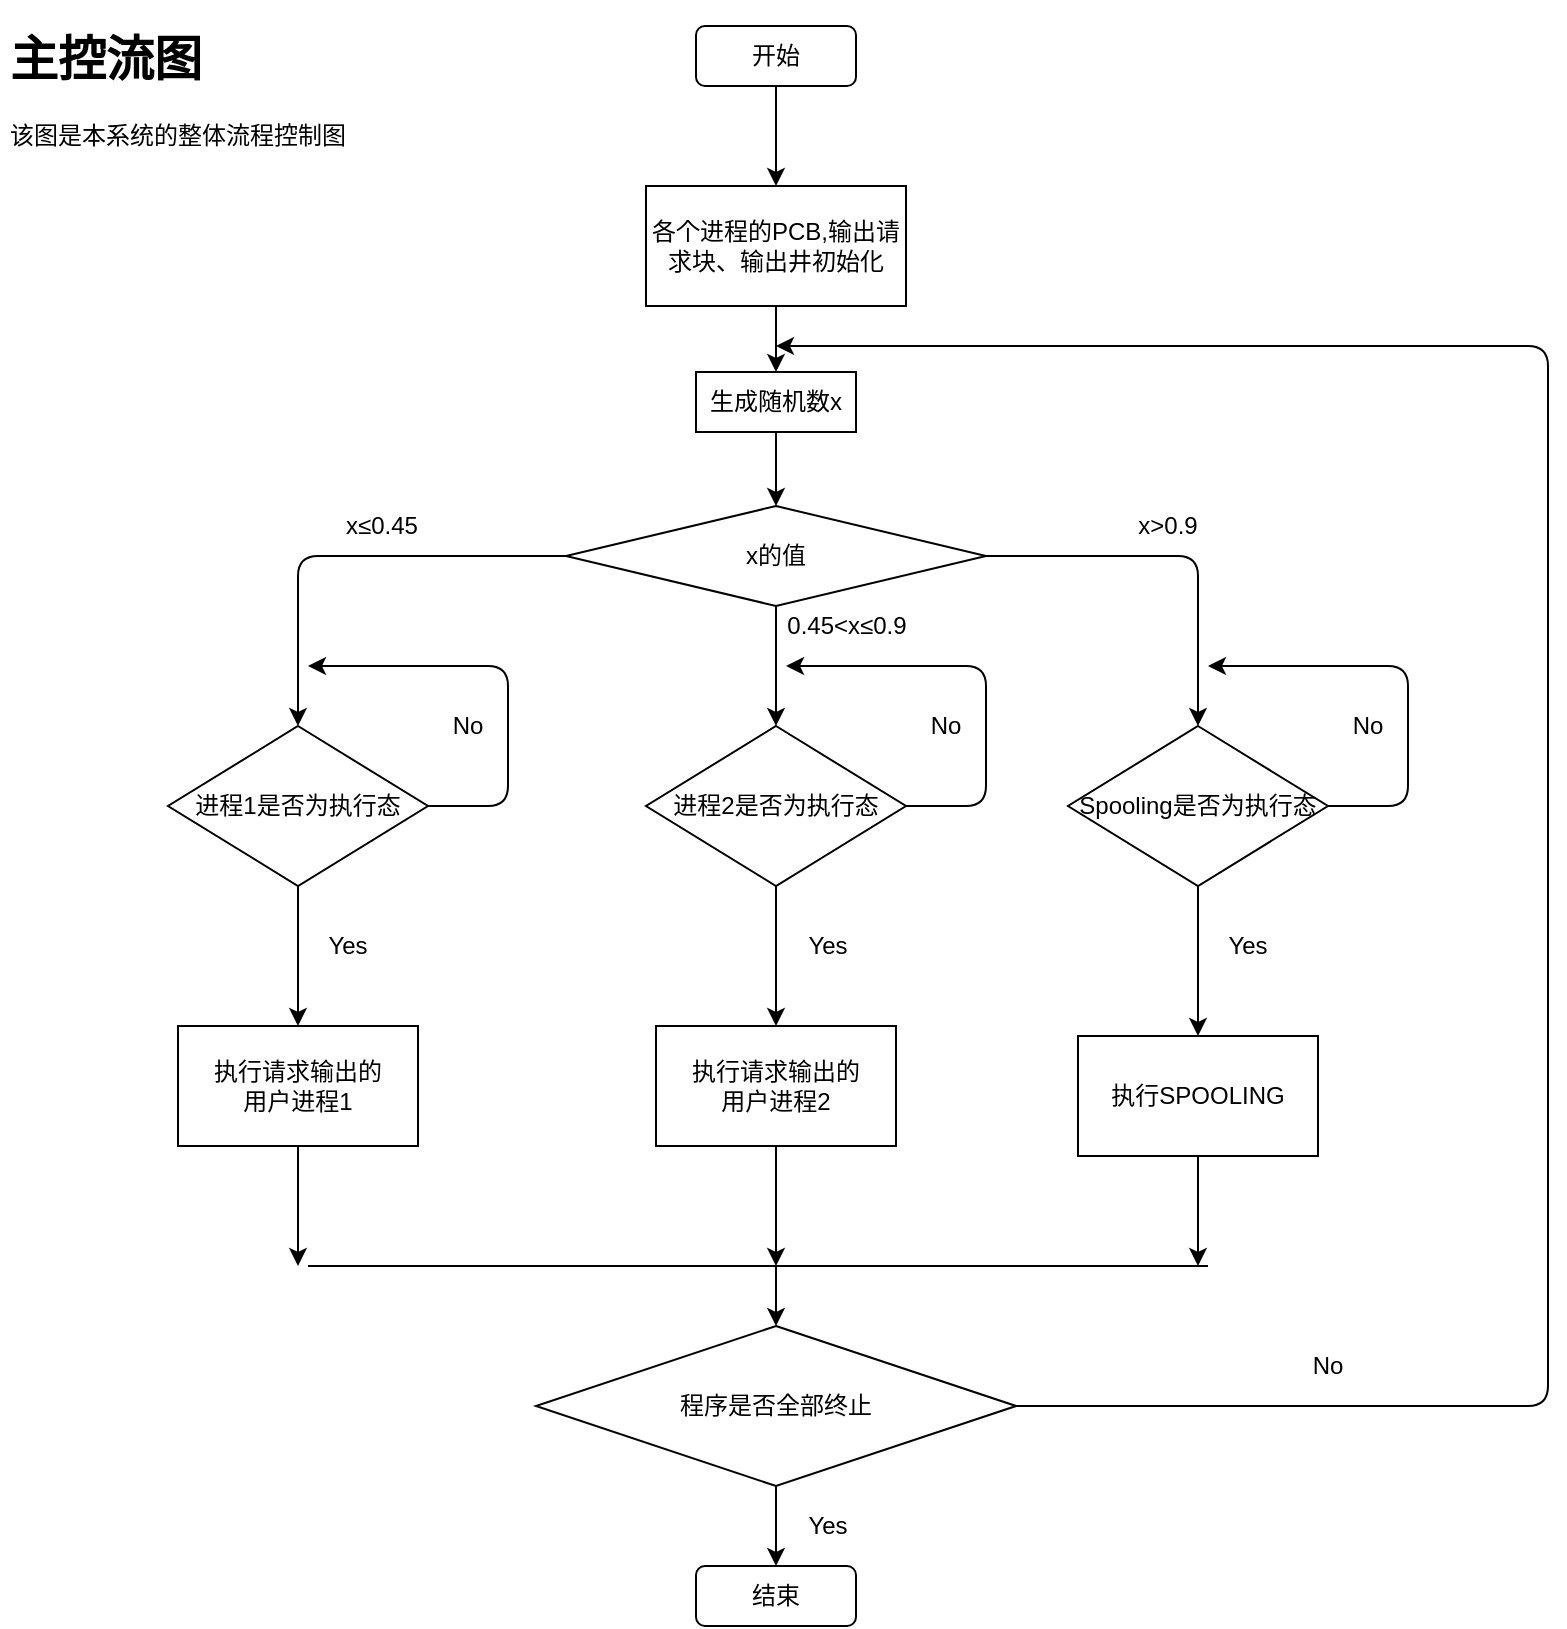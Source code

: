 <mxfile version="13.1.3" pages="3">
    <diagram id="6hGFLwfOUW9BJ-s0fimq" name="Page-1">
        <mxGraphModel dx="654" dy="600" grid="1" gridSize="10" guides="1" tooltips="1" connect="1" arrows="1" fold="1" page="1" pageScale="1" pageWidth="827" pageHeight="1169" math="0" shadow="0">
            <root>
                <mxCell id="0"/>
                <mxCell id="1" parent="0"/>
                <mxCell id="2" value="开始" style="rounded=1;whiteSpace=wrap;html=1;" parent="1" vertex="1">
                    <mxGeometry x="374" y="20" width="80" height="30" as="geometry"/>
                </mxCell>
                <mxCell id="3" value="各个进程的PCB,输出请求块、输出井初始化" style="rounded=0;whiteSpace=wrap;html=1;" parent="1" vertex="1">
                    <mxGeometry x="349" y="100" width="130" height="60" as="geometry"/>
                </mxCell>
                <mxCell id="4" value="" style="endArrow=classic;html=1;exitX=0.5;exitY=1;exitDx=0;exitDy=0;entryX=0.5;entryY=0;entryDx=0;entryDy=0;" parent="1" source="2" target="3" edge="1">
                    <mxGeometry width="50" height="50" relative="1" as="geometry">
                        <mxPoint x="510" y="340" as="sourcePoint"/>
                        <mxPoint x="560" y="290" as="targetPoint"/>
                    </mxGeometry>
                </mxCell>
                <mxCell id="5" value="生成随机数x" style="rounded=0;whiteSpace=wrap;html=1;" parent="1" vertex="1">
                    <mxGeometry x="374" y="193" width="80" height="30" as="geometry"/>
                </mxCell>
                <mxCell id="7" value="x的值" style="rhombus;whiteSpace=wrap;html=1;" parent="1" vertex="1">
                    <mxGeometry x="309" y="260" width="210" height="50" as="geometry"/>
                </mxCell>
                <mxCell id="8" value="进程1是否为执行态" style="rhombus;whiteSpace=wrap;html=1;" parent="1" vertex="1">
                    <mxGeometry x="110" y="370" width="130" height="80" as="geometry"/>
                </mxCell>
                <mxCell id="11" value="进程2是否为执行态" style="rhombus;whiteSpace=wrap;html=1;" parent="1" vertex="1">
                    <mxGeometry x="349" y="370" width="130" height="80" as="geometry"/>
                </mxCell>
                <mxCell id="12" value="Spooling是否为执行态" style="rhombus;whiteSpace=wrap;html=1;" parent="1" vertex="1">
                    <mxGeometry x="560" y="370" width="130" height="80" as="geometry"/>
                </mxCell>
                <mxCell id="13" value="" style="endArrow=classic;html=1;entryX=0.5;entryY=0;entryDx=0;entryDy=0;exitX=0;exitY=0.5;exitDx=0;exitDy=0;" parent="1" source="7" target="8" edge="1">
                    <mxGeometry width="50" height="50" relative="1" as="geometry">
                        <mxPoint x="510" y="540" as="sourcePoint"/>
                        <mxPoint x="560" y="490" as="targetPoint"/>
                        <Array as="points">
                            <mxPoint x="175" y="285"/>
                        </Array>
                    </mxGeometry>
                </mxCell>
                <mxCell id="14" value="" style="endArrow=classic;html=1;exitX=1;exitY=0.5;exitDx=0;exitDy=0;entryX=0.5;entryY=0;entryDx=0;entryDy=0;" parent="1" source="7" target="12" edge="1">
                    <mxGeometry width="50" height="50" relative="1" as="geometry">
                        <mxPoint x="510" y="540" as="sourcePoint"/>
                        <mxPoint x="560" y="490" as="targetPoint"/>
                        <Array as="points">
                            <mxPoint x="625" y="285"/>
                        </Array>
                    </mxGeometry>
                </mxCell>
                <mxCell id="15" value="" style="endArrow=classic;html=1;exitX=0.5;exitY=1;exitDx=0;exitDy=0;entryX=0.5;entryY=0;entryDx=0;entryDy=0;" parent="1" source="7" target="11" edge="1">
                    <mxGeometry width="50" height="50" relative="1" as="geometry">
                        <mxPoint x="510" y="540" as="sourcePoint"/>
                        <mxPoint x="560" y="490" as="targetPoint"/>
                    </mxGeometry>
                </mxCell>
                <mxCell id="18" value="x≤0.45" style="text;html=1;strokeColor=none;fillColor=none;align=center;verticalAlign=middle;whiteSpace=wrap;rounded=0;" parent="1" vertex="1">
                    <mxGeometry x="197" y="260" width="40" height="20" as="geometry"/>
                </mxCell>
                <mxCell id="19" value="0.45&amp;lt;&lt;span style=&quot;color: rgba(0 , 0 , 0 , 0) ; font-family: monospace ; font-size: 0px&quot;&gt;mxGraphModel%3E%3Croot%3E%3CmxCell%20id%3D%220%22%2F%3E%3CmxCell%20id%3D%221%22%20parent%3D%220%22%2F%3E%3CmxCell%20id%3D%222%22%20value%3D%22x%E2%89%A40.45%22%20style%3D%22text%3Bhtml%3D1%3BstrokeColor%3Dnone%3BfillColor%3Dnone%3Balign%3Dcenter%3BverticalAlign%3Dmiddle%3BwhiteSpace%3Dwrap%3Brounded%3D0%3B%22%20vertex%3D%221%22%20parent%3D%221%22%3E%3CmxGeometry%20x%3D%22197%22%20y%3D%22260%22%20width%3D%2240%22%20height%3D%2220%22%20as%3D%22geometry%22%2F%3E%3C%2FmxCell%3E%3C%2Froot%3E%3C%2FmxGraphModel%3E&lt;/span&gt;&lt;span style=&quot;color: rgba(0 , 0 , 0 , 0) ; font-family: monospace ; font-size: 0px&quot;&gt;%3CmxGraphModel%3E%3Croot%3E%3CmxCell%20id%3D%220%22%2F%3E%3CmxCell%20id%3D%221%22%20parent%3D%220%22%2F%3E%3CmxCell%20id%3D%222%22%20value%3D%22x%E2%89%A40.45%22%20style%3D%22text%3Bhtml%3D1%3BstrokeColor%3Dnone%3BfillColor%3Dnone%3Balign%3Dcenter%3BverticalAlign%3Dmiddle%3BwhiteSpace%3Dwrap%3Brounded%3D0%3B%22%20vertex%3D%221%22%20parent%3D%221%22%3E%3CmxGeometry%20x%3D%22197%22%20y%3D%22260%22%20width%3D%2240%22%20height%3D%2220%22%20as%3D%22geometry%22%2F%3E%3C%2FmxCell%3E%3C%2Froot%3E%3C%2FmxGraphModel%3E&lt;/span&gt;&lt;span style=&quot;color: rgba(0 , 0 , 0 , 0) ; font-family: monospace ; font-size: 0px&quot;&gt;%3CmxGraphModel%3E%3Croot%3E%3CmxCell%20id%3D%220%22%2F%3E%3CmxCell%20id%3D%221%22%20parent%3D%220%22%2F%3E%3CmxCell%20id%3D%222%22%20value%3D%22x%E2%89%A40.45%22%20style%3D%22text%3Bhtml%3D1%3BstrokeColor%3Dnone%3BfillColor%3Dnone%3Balign%3Dcenter%3BverticalAlign%3Dmiddle%3BwhiteSpace%3Dwrap%3Brounded%3D0%3B%22%20vertex%3D%221%22%20parent%3D%221%22%3E%3CmxGeometry%20x%3D%22197%22%20y%3D%22260%22%20width%3D%2240%22%20height%3D%2220%22%20as%3D%22geometry%22%2F%3E%3C%2FmxCell%3E%3C%2Froot%3E%3C%2FmxGraphModel%&lt;/span&gt;x≤0.9&lt;br&gt;&lt;span style=&quot;color: rgba(0 , 0 , 0 , 0) ; font-family: monospace ; font-size: 0px&quot;&gt;%3CmxGraphModel%3E%3Croot%3E%3CmxCell%20id%3D%220%22%2F%3E%3CmxCell%20id%3D%221%22%20parent%3D%220%22%2F%3E%3CmxCell%20id%3D%222%22%20value%3D%22x%E2%89%A40.45%22%20style%3D%22text%3Bhtml%3D1%3BstrokeColor%3Dnone%3BfillColor%3Dnone%3Balign%3Dcenter%3BverticalAlign%3Dmiddle%3BwhiteSpace%3Dwrap%3Brounded%3D0%3B%22%20vertex%3D%221%22%20parent%3D%221%22%3E%3CmxGeometry%20x%3D%22197%22%20y%3D%22260%22%20width%3D%2240%22%20height%3D%2220%22%20as%3D%22geometry%22%2F%3E%3C%2FmxCell%3E%3C%2Froot%3E%3C%2FmxGraphModel%E0.9&lt;/span&gt;&lt;span style=&quot;color: rgba(0 , 0 , 0 , 0) ; font-family: monospace ; font-size: 0px&quot;&gt;%3CmxGraphModel%3E%3Croot%3E%3CmxCell%20id%3D%220%22%2F%3E%3CmxCell%20id%3D%221%22%20parent%3D%220%22%2F%3E%3CmxCell%20id%3D%222%22%20value%3D%22x%E2%89%A40.45%22%20style%3D%22text%3Bhtml%3D1%3BstrokeColor%3Dnone%3BfillColor%3Dnone%3Balign%3Dcenter%3BverticalAlign%3Dmiddle%3BwhiteSpace%3Dwrap%3Brounded%3D0%3B%22%20vertex%3D%221%22%20parent%3D%221%22%3E%3CmxGeometry%20x%3D%22197%22%20y%3D%22260%22%20width%3D%2240%22%20height%3D%2220%22%20as%3D%22geometry%22%2F%3E%3C%2FmxCell%3E%3C%2Froot%3E%3C%2FmxGraphModel%3E&lt;/span&gt;" style="text;html=1;strokeColor=none;fillColor=none;align=center;verticalAlign=middle;whiteSpace=wrap;rounded=0;" parent="1" vertex="1">
                    <mxGeometry x="415" y="317" width="69" height="20" as="geometry"/>
                </mxCell>
                <mxCell id="22" value="x&amp;gt;0.9" style="text;html=1;strokeColor=none;fillColor=none;align=center;verticalAlign=middle;whiteSpace=wrap;rounded=0;" parent="1" vertex="1">
                    <mxGeometry x="590" y="260" width="40" height="20" as="geometry"/>
                </mxCell>
                <mxCell id="23" value="执行请求输出的&lt;br&gt;用户进程1" style="rounded=0;whiteSpace=wrap;html=1;" parent="1" vertex="1">
                    <mxGeometry x="115" y="520" width="120" height="60" as="geometry"/>
                </mxCell>
                <mxCell id="24" value="执行请求输出的&lt;br&gt;用户进程2" style="rounded=0;whiteSpace=wrap;html=1;" parent="1" vertex="1">
                    <mxGeometry x="354" y="520" width="120" height="60" as="geometry"/>
                </mxCell>
                <mxCell id="25" value="执行SPOOLING" style="rounded=0;whiteSpace=wrap;html=1;" parent="1" vertex="1">
                    <mxGeometry x="565" y="525" width="120" height="60" as="geometry"/>
                </mxCell>
                <mxCell id="26" value="" style="endArrow=classic;html=1;exitX=0.5;exitY=1;exitDx=0;exitDy=0;" parent="1" source="8" target="23" edge="1">
                    <mxGeometry width="50" height="50" relative="1" as="geometry">
                        <mxPoint x="510" y="540" as="sourcePoint"/>
                        <mxPoint x="560" y="490" as="targetPoint"/>
                    </mxGeometry>
                </mxCell>
                <mxCell id="27" value="" style="endArrow=classic;html=1;exitX=0.5;exitY=1;exitDx=0;exitDy=0;entryX=0.5;entryY=0;entryDx=0;entryDy=0;" parent="1" source="12" target="25" edge="1">
                    <mxGeometry width="50" height="50" relative="1" as="geometry">
                        <mxPoint x="510" y="540" as="sourcePoint"/>
                        <mxPoint x="560" y="490" as="targetPoint"/>
                    </mxGeometry>
                </mxCell>
                <mxCell id="28" value="" style="endArrow=classic;html=1;exitX=0.5;exitY=1;exitDx=0;exitDy=0;" parent="1" source="11" target="24" edge="1">
                    <mxGeometry width="50" height="50" relative="1" as="geometry">
                        <mxPoint x="510" y="540" as="sourcePoint"/>
                        <mxPoint x="560" y="490" as="targetPoint"/>
                    </mxGeometry>
                </mxCell>
                <mxCell id="30" value="" style="endArrow=classic;html=1;exitX=0.5;exitY=1;exitDx=0;exitDy=0;entryX=0.5;entryY=0;entryDx=0;entryDy=0;" parent="1" source="3" target="5" edge="1">
                    <mxGeometry width="50" height="50" relative="1" as="geometry">
                        <mxPoint x="510" y="290" as="sourcePoint"/>
                        <mxPoint x="560" y="240" as="targetPoint"/>
                    </mxGeometry>
                </mxCell>
                <mxCell id="31" value="" style="endArrow=classic;html=1;exitX=0.5;exitY=1;exitDx=0;exitDy=0;entryX=0.5;entryY=0;entryDx=0;entryDy=0;" parent="1" source="5" target="7" edge="1">
                    <mxGeometry width="50" height="50" relative="1" as="geometry">
                        <mxPoint x="510" y="290" as="sourcePoint"/>
                        <mxPoint x="560" y="240" as="targetPoint"/>
                    </mxGeometry>
                </mxCell>
                <mxCell id="32" value="程序是否全部终止" style="rhombus;whiteSpace=wrap;html=1;" parent="1" vertex="1">
                    <mxGeometry x="294" y="670" width="240" height="80" as="geometry"/>
                </mxCell>
                <mxCell id="33" value="" style="endArrow=classic;html=1;exitX=0.5;exitY=1;exitDx=0;exitDy=0;" parent="1" source="24" edge="1">
                    <mxGeometry width="50" height="50" relative="1" as="geometry">
                        <mxPoint x="510" y="740" as="sourcePoint"/>
                        <mxPoint x="414" y="640" as="targetPoint"/>
                    </mxGeometry>
                </mxCell>
                <mxCell id="34" value="" style="endArrow=classic;html=1;exitX=0.5;exitY=1;exitDx=0;exitDy=0;" parent="1" source="23" edge="1">
                    <mxGeometry width="50" height="50" relative="1" as="geometry">
                        <mxPoint x="510" y="740" as="sourcePoint"/>
                        <mxPoint x="175" y="640" as="targetPoint"/>
                    </mxGeometry>
                </mxCell>
                <mxCell id="35" value="" style="endArrow=none;html=1;" parent="1" edge="1">
                    <mxGeometry width="50" height="50" relative="1" as="geometry">
                        <mxPoint x="180" y="640" as="sourcePoint"/>
                        <mxPoint x="630" y="640" as="targetPoint"/>
                    </mxGeometry>
                </mxCell>
                <mxCell id="36" value="" style="endArrow=classic;html=1;exitX=0.5;exitY=1;exitDx=0;exitDy=0;" parent="1" source="25" edge="1">
                    <mxGeometry width="50" height="50" relative="1" as="geometry">
                        <mxPoint x="510" y="740" as="sourcePoint"/>
                        <mxPoint x="625" y="640" as="targetPoint"/>
                    </mxGeometry>
                </mxCell>
                <mxCell id="37" value="" style="endArrow=classic;html=1;entryX=0.5;entryY=0;entryDx=0;entryDy=0;" parent="1" target="32" edge="1">
                    <mxGeometry width="50" height="50" relative="1" as="geometry">
                        <mxPoint x="414" y="640" as="sourcePoint"/>
                        <mxPoint x="560" y="690" as="targetPoint"/>
                    </mxGeometry>
                </mxCell>
                <mxCell id="39" value="结束" style="rounded=1;whiteSpace=wrap;html=1;" parent="1" vertex="1">
                    <mxGeometry x="374" y="790" width="80" height="30" as="geometry"/>
                </mxCell>
                <mxCell id="43" value="" style="endArrow=classic;html=1;exitX=0.5;exitY=1;exitDx=0;exitDy=0;" parent="1" source="32" target="39" edge="1">
                    <mxGeometry width="50" height="50" relative="1" as="geometry">
                        <mxPoint x="510" y="900" as="sourcePoint"/>
                        <mxPoint x="560" y="850" as="targetPoint"/>
                    </mxGeometry>
                </mxCell>
                <mxCell id="44" value="" style="endArrow=classic;html=1;edgeStyle=elbowEdgeStyle;exitX=1;exitY=0.5;exitDx=0;exitDy=0;" parent="1" source="32" edge="1">
                    <mxGeometry width="50" height="50" relative="1" as="geometry">
                        <mxPoint x="760" y="740" as="sourcePoint"/>
                        <mxPoint x="414" y="180" as="targetPoint"/>
                        <Array as="points">
                            <mxPoint x="800" y="630"/>
                        </Array>
                    </mxGeometry>
                </mxCell>
                <mxCell id="46" value="Yes" style="text;html=1;strokeColor=none;fillColor=none;align=center;verticalAlign=middle;whiteSpace=wrap;rounded=0;" parent="1" vertex="1">
                    <mxGeometry x="420" y="760" width="40" height="20" as="geometry"/>
                </mxCell>
                <mxCell id="47" value="No" style="text;html=1;strokeColor=none;fillColor=none;align=center;verticalAlign=middle;whiteSpace=wrap;rounded=0;" parent="1" vertex="1">
                    <mxGeometry x="670" y="680" width="40" height="20" as="geometry"/>
                </mxCell>
                <mxCell id="48" value="Yes" style="text;html=1;strokeColor=none;fillColor=none;align=center;verticalAlign=middle;whiteSpace=wrap;rounded=0;" parent="1" vertex="1">
                    <mxGeometry x="180" y="470" width="40" height="20" as="geometry"/>
                </mxCell>
                <mxCell id="49" value="Yes" style="text;html=1;strokeColor=none;fillColor=none;align=center;verticalAlign=middle;whiteSpace=wrap;rounded=0;" parent="1" vertex="1">
                    <mxGeometry x="420" y="470" width="40" height="20" as="geometry"/>
                </mxCell>
                <mxCell id="50" value="Yes" style="text;html=1;strokeColor=none;fillColor=none;align=center;verticalAlign=middle;whiteSpace=wrap;rounded=0;" parent="1" vertex="1">
                    <mxGeometry x="630" y="470" width="40" height="20" as="geometry"/>
                </mxCell>
                <mxCell id="51" value="" style="endArrow=classic;html=1;exitX=1;exitY=0.5;exitDx=0;exitDy=0;" parent="1" source="8" edge="1">
                    <mxGeometry width="50" height="50" relative="1" as="geometry">
                        <mxPoint x="590" y="580" as="sourcePoint"/>
                        <mxPoint x="180" y="340" as="targetPoint"/>
                        <Array as="points">
                            <mxPoint x="280" y="410"/>
                            <mxPoint x="280" y="340"/>
                        </Array>
                    </mxGeometry>
                </mxCell>
                <mxCell id="52" value="" style="endArrow=classic;html=1;exitX=1;exitY=0.5;exitDx=0;exitDy=0;" parent="1" edge="1">
                    <mxGeometry width="50" height="50" relative="1" as="geometry">
                        <mxPoint x="479" y="410" as="sourcePoint"/>
                        <mxPoint x="419" y="340" as="targetPoint"/>
                        <Array as="points">
                            <mxPoint x="519" y="410"/>
                            <mxPoint x="519" y="340"/>
                        </Array>
                    </mxGeometry>
                </mxCell>
                <mxCell id="53" value="" style="endArrow=classic;html=1;exitX=1;exitY=0.5;exitDx=0;exitDy=0;" parent="1" edge="1">
                    <mxGeometry width="50" height="50" relative="1" as="geometry">
                        <mxPoint x="690" y="410" as="sourcePoint"/>
                        <mxPoint x="630" y="340" as="targetPoint"/>
                        <Array as="points">
                            <mxPoint x="730" y="410"/>
                            <mxPoint x="730" y="340"/>
                        </Array>
                    </mxGeometry>
                </mxCell>
                <mxCell id="54" value="No" style="text;html=1;strokeColor=none;fillColor=none;align=center;verticalAlign=middle;whiteSpace=wrap;rounded=0;" parent="1" vertex="1">
                    <mxGeometry x="240" y="360" width="40" height="20" as="geometry"/>
                </mxCell>
                <mxCell id="55" value="No" style="text;html=1;strokeColor=none;fillColor=none;align=center;verticalAlign=middle;whiteSpace=wrap;rounded=0;" parent="1" vertex="1">
                    <mxGeometry x="479" y="360" width="40" height="20" as="geometry"/>
                </mxCell>
                <mxCell id="56" value="No" style="text;html=1;strokeColor=none;fillColor=none;align=center;verticalAlign=middle;whiteSpace=wrap;rounded=0;" parent="1" vertex="1">
                    <mxGeometry x="690" y="360" width="40" height="20" as="geometry"/>
                </mxCell>
                <mxCell id="57" value="&lt;h1&gt;主控流图&lt;/h1&gt;&lt;p&gt;该图是本系统的整体流程控制图&lt;/p&gt;" style="text;html=1;strokeColor=none;fillColor=none;spacing=5;spacingTop=-20;whiteSpace=wrap;overflow=hidden;rounded=0;" parent="1" vertex="1">
                    <mxGeometry x="26" y="17" width="190" height="120" as="geometry"/>
                </mxCell>
            </root>
        </mxGraphModel>
    </diagram>
    <diagram id="f6sdIF_Jlqeap5f-hnEV" name="Page-2">
        <mxGraphModel dx="654" dy="600" grid="1" gridSize="10" guides="1" tooltips="1" connect="1" arrows="1" fold="1" page="1" pageScale="1" pageWidth="850" pageHeight="1100" math="0" shadow="0">
            <root>
                <mxCell id="oVnG6Gwq3b3gjVm8T79H-0"/>
                <mxCell id="oVnG6Gwq3b3gjVm8T79H-1" parent="oVnG6Gwq3b3gjVm8T79H-0"/>
                <mxCell id="3tfTfNVFHCQNqsFfIywD-0" value="开始" style="rounded=1;whiteSpace=wrap;html=1;" parent="oVnG6Gwq3b3gjVm8T79H-1" vertex="1">
                    <mxGeometry x="385" y="40" width="80" height="40" as="geometry"/>
                </mxCell>
                <mxCell id="mFjakYUBjqifbwHaQuD9-0" value="&lt;h1&gt;进程请求输出流图&lt;/h1&gt;&lt;p&gt;输出请求服务的程序框图&lt;/p&gt;" style="text;html=1;strokeColor=none;fillColor=none;spacing=5;spacingTop=-20;whiteSpace=wrap;overflow=hidden;rounded=0;" parent="oVnG6Gwq3b3gjVm8T79H-1" vertex="1">
                    <mxGeometry x="40" y="20" width="200" height="120" as="geometry"/>
                </mxCell>
                <mxCell id="hz-XI-xQ_HzWVUQ2nnGa-0" value="调用进程的随机输出到输出井" style="rounded=0;whiteSpace=wrap;html=1;" parent="oVnG6Gwq3b3gjVm8T79H-1" vertex="1">
                    <mxGeometry x="365" y="120" width="120" height="40" as="geometry"/>
                </mxCell>
                <mxCell id="hz-XI-xQ_HzWVUQ2nnGa-1" value="输出井满" style="rhombus;whiteSpace=wrap;html=1;" parent="oVnG6Gwq3b3gjVm8T79H-1" vertex="1">
                    <mxGeometry x="338" y="176" width="175" height="40" as="geometry"/>
                </mxCell>
                <mxCell id="hz-XI-xQ_HzWVUQ2nnGa-13" value="" style="edgeStyle=orthogonalEdgeStyle;rounded=0;orthogonalLoop=1;jettySize=auto;html=1;" parent="oVnG6Gwq3b3gjVm8T79H-1" source="hz-XI-xQ_HzWVUQ2nnGa-2" target="hz-XI-xQ_HzWVUQ2nnGa-3" edge="1">
                    <mxGeometry relative="1" as="geometry"/>
                </mxCell>
                <mxCell id="hz-XI-xQ_HzWVUQ2nnGa-2" value="进程的临时变量送到可使用输出井的Buffer空间" style="rounded=0;whiteSpace=wrap;html=1;" parent="oVnG6Gwq3b3gjVm8T79H-1" vertex="1">
                    <mxGeometry x="345" y="242" width="160" height="50" as="geometry"/>
                </mxCell>
                <mxCell id="hz-XI-xQ_HzWVUQ2nnGa-14" value="" style="edgeStyle=orthogonalEdgeStyle;rounded=0;orthogonalLoop=1;jettySize=auto;html=1;" parent="oVnG6Gwq3b3gjVm8T79H-1" target="hz-XI-xQ_HzWVUQ2nnGa-4" edge="1">
                    <mxGeometry relative="1" as="geometry">
                        <mxPoint x="425" y="317" as="sourcePoint"/>
                    </mxGeometry>
                </mxCell>
                <mxCell id="hz-XI-xQ_HzWVUQ2nnGa-3" value="修改空缓冲区指针" style="rounded=0;whiteSpace=wrap;html=1;" parent="oVnG6Gwq3b3gjVm8T79H-1" vertex="1">
                    <mxGeometry x="345" y="322" width="160" height="30" as="geometry"/>
                </mxCell>
                <mxCell id="hz-XI-xQ_HzWVUQ2nnGa-16" value="" style="edgeStyle=orthogonalEdgeStyle;rounded=0;orthogonalLoop=1;jettySize=auto;html=1;entryX=0.5;entryY=0;entryDx=0;entryDy=0;" parent="oVnG6Gwq3b3gjVm8T79H-1" source="hz-XI-xQ_HzWVUQ2nnGa-4" target="hz-XI-xQ_HzWVUQ2nnGa-15" edge="1">
                    <mxGeometry relative="1" as="geometry">
                        <mxPoint x="424.714" y="482.017" as="targetPoint"/>
                    </mxGeometry>
                </mxCell>
                <mxCell id="hz-XI-xQ_HzWVUQ2nnGa-4" value="进程输出结束" style="rhombus;whiteSpace=wrap;html=1;" parent="oVnG6Gwq3b3gjVm8T79H-1" vertex="1">
                    <mxGeometry x="335" y="377" width="180" height="38" as="geometry"/>
                </mxCell>
                <mxCell id="hz-XI-xQ_HzWVUQ2nnGa-5" value="将进程的状态置为&quot;等待状态1&quot;" style="rounded=0;whiteSpace=wrap;html=1;" parent="oVnG6Gwq3b3gjVm8T79H-1" vertex="1">
                    <mxGeometry x="590" y="167" width="120" height="60" as="geometry"/>
                </mxCell>
                <mxCell id="hz-XI-xQ_HzWVUQ2nnGa-6" value="进程进入调度" style="rounded=0;whiteSpace=wrap;html=1;" parent="oVnG6Gwq3b3gjVm8T79H-1" vertex="1">
                    <mxGeometry x="590" y="277" width="120" height="60" as="geometry"/>
                </mxCell>
                <mxCell id="hz-XI-xQ_HzWVUQ2nnGa-7" value="" style="endArrow=classic;html=1;exitX=0.5;exitY=1;exitDx=0;exitDy=0;" parent="oVnG6Gwq3b3gjVm8T79H-1" source="hz-XI-xQ_HzWVUQ2nnGa-0" edge="1">
                    <mxGeometry width="50" height="50" relative="1" as="geometry">
                        <mxPoint x="390" y="580" as="sourcePoint"/>
                        <mxPoint x="425" y="220" as="targetPoint"/>
                    </mxGeometry>
                </mxCell>
                <mxCell id="hz-XI-xQ_HzWVUQ2nnGa-8" value="" style="endArrow=classic;html=1;exitX=0.5;exitY=1;exitDx=0;exitDy=0;entryX=0.5;entryY=0;entryDx=0;entryDy=0;" parent="oVnG6Gwq3b3gjVm8T79H-1" source="3tfTfNVFHCQNqsFfIywD-0" target="hz-XI-xQ_HzWVUQ2nnGa-0" edge="1">
                    <mxGeometry width="50" height="50" relative="1" as="geometry">
                        <mxPoint x="390" y="420" as="sourcePoint"/>
                        <mxPoint x="440" y="370" as="targetPoint"/>
                    </mxGeometry>
                </mxCell>
                <mxCell id="hz-XI-xQ_HzWVUQ2nnGa-9" value="" style="endArrow=classic;html=1;exitX=1;exitY=0.5;exitDx=0;exitDy=0;entryX=0;entryY=0.5;entryDx=0;entryDy=0;" parent="oVnG6Gwq3b3gjVm8T79H-1" source="hz-XI-xQ_HzWVUQ2nnGa-1" target="hz-XI-xQ_HzWVUQ2nnGa-5" edge="1">
                    <mxGeometry width="50" height="50" relative="1" as="geometry">
                        <mxPoint x="390" y="376" as="sourcePoint"/>
                        <mxPoint x="440" y="326" as="targetPoint"/>
                    </mxGeometry>
                </mxCell>
                <mxCell id="hz-XI-xQ_HzWVUQ2nnGa-10" value="" style="endArrow=classic;html=1;exitX=0.5;exitY=1;exitDx=0;exitDy=0;entryX=0.5;entryY=0;entryDx=0;entryDy=0;" parent="oVnG6Gwq3b3gjVm8T79H-1" source="hz-XI-xQ_HzWVUQ2nnGa-5" target="hz-XI-xQ_HzWVUQ2nnGa-6" edge="1">
                    <mxGeometry width="50" height="50" relative="1" as="geometry">
                        <mxPoint x="390" y="357" as="sourcePoint"/>
                        <mxPoint x="440" y="307" as="targetPoint"/>
                    </mxGeometry>
                </mxCell>
                <mxCell id="hz-XI-xQ_HzWVUQ2nnGa-11" value="" style="endArrow=classic;html=1;exitX=0.5;exitY=1;exitDx=0;exitDy=0;entryX=0.5;entryY=0;entryDx=0;entryDy=0;" parent="oVnG6Gwq3b3gjVm8T79H-1" source="hz-XI-xQ_HzWVUQ2nnGa-1" target="hz-XI-xQ_HzWVUQ2nnGa-2" edge="1">
                    <mxGeometry width="50" height="50" relative="1" as="geometry">
                        <mxPoint x="435" y="146" as="sourcePoint"/>
                        <mxPoint x="435" y="186" as="targetPoint"/>
                    </mxGeometry>
                </mxCell>
                <mxCell id="hz-XI-xQ_HzWVUQ2nnGa-26" value="" style="edgeStyle=orthogonalEdgeStyle;rounded=0;orthogonalLoop=1;jettySize=auto;html=1;" parent="oVnG6Gwq3b3gjVm8T79H-1" source="hz-XI-xQ_HzWVUQ2nnGa-15" target="hz-XI-xQ_HzWVUQ2nnGa-25" edge="1">
                    <mxGeometry relative="1" as="geometry"/>
                </mxCell>
                <mxCell id="hz-XI-xQ_HzWVUQ2nnGa-15" value="存在空闲请求块" style="rhombus;whiteSpace=wrap;html=1;" parent="oVnG6Gwq3b3gjVm8T79H-1" vertex="1">
                    <mxGeometry x="342" y="446" width="165.5" height="34" as="geometry"/>
                </mxCell>
                <mxCell id="hz-XI-xQ_HzWVUQ2nnGa-19" value="" style="edgeStyle=orthogonalEdgeStyle;rounded=0;orthogonalLoop=1;jettySize=auto;html=1;" parent="oVnG6Gwq3b3gjVm8T79H-1" source="hz-XI-xQ_HzWVUQ2nnGa-17" target="hz-XI-xQ_HzWVUQ2nnGa-18" edge="1">
                    <mxGeometry relative="1" as="geometry"/>
                </mxCell>
                <mxCell id="hz-XI-xQ_HzWVUQ2nnGa-17" value="请求输出的进程&lt;br&gt;状态置为&quot;等待状态3&quot;" style="rounded=0;whiteSpace=wrap;html=1;" parent="oVnG6Gwq3b3gjVm8T79H-1" vertex="1">
                    <mxGeometry x="590" y="432" width="120" height="60" as="geometry"/>
                </mxCell>
                <mxCell id="hz-XI-xQ_HzWVUQ2nnGa-18" value="进程进入调度" style="rounded=0;whiteSpace=wrap;html=1;" parent="oVnG6Gwq3b3gjVm8T79H-1" vertex="1">
                    <mxGeometry x="590" y="552" width="120" height="60" as="geometry"/>
                </mxCell>
                <mxCell id="hz-XI-xQ_HzWVUQ2nnGa-22" value="Yes" style="text;html=1;strokeColor=none;fillColor=none;align=center;verticalAlign=middle;whiteSpace=wrap;rounded=0;" parent="oVnG6Gwq3b3gjVm8T79H-1" vertex="1">
                    <mxGeometry x="525" y="168" width="40" height="20" as="geometry"/>
                </mxCell>
                <mxCell id="hz-XI-xQ_HzWVUQ2nnGa-24" value="No" style="text;html=1;strokeColor=none;fillColor=none;align=center;verticalAlign=middle;whiteSpace=wrap;rounded=0;" parent="oVnG6Gwq3b3gjVm8T79H-1" vertex="1">
                    <mxGeometry x="440" y="222" width="40" height="20" as="geometry"/>
                </mxCell>
                <mxCell id="hz-XI-xQ_HzWVUQ2nnGa-25" value="在空闲块中填入文件在输出井的位置和长度,进程名也加进去" style="rounded=0;whiteSpace=wrap;html=1;" parent="oVnG6Gwq3b3gjVm8T79H-1" vertex="1">
                    <mxGeometry x="364.5" y="509" width="120" height="60" as="geometry"/>
                </mxCell>
                <mxCell id="hz-XI-xQ_HzWVUQ2nnGa-27" value="修改空闲请求块指针" style="rounded=0;whiteSpace=wrap;html=1;" parent="oVnG6Gwq3b3gjVm8T79H-1" vertex="1">
                    <mxGeometry x="365.5" y="594" width="120" height="40" as="geometry"/>
                </mxCell>
                <mxCell id="hz-XI-xQ_HzWVUQ2nnGa-32" value="" style="endArrow=classic;html=1;entryX=0.5;entryY=0;entryDx=0;entryDy=0;exitX=0.5;exitY=1;exitDx=0;exitDy=0;" parent="oVnG6Gwq3b3gjVm8T79H-1" source="hz-XI-xQ_HzWVUQ2nnGa-25" target="hz-XI-xQ_HzWVUQ2nnGa-27" edge="1">
                    <mxGeometry width="50" height="50" relative="1" as="geometry">
                        <mxPoint x="460" y="605" as="sourcePoint"/>
                        <mxPoint x="425.5" y="615" as="targetPoint"/>
                    </mxGeometry>
                </mxCell>
                <mxCell id="hz-XI-xQ_HzWVUQ2nnGa-33" value="空闲请求块数目-1" style="rounded=0;whiteSpace=wrap;html=1;" parent="oVnG6Gwq3b3gjVm8T79H-1" vertex="1">
                    <mxGeometry x="365" y="655" width="120" height="40" as="geometry"/>
                </mxCell>
                <mxCell id="hz-XI-xQ_HzWVUQ2nnGa-34" value="" style="endArrow=classic;html=1;exitX=0.5;exitY=1;exitDx=0;exitDy=0;entryX=0.5;entryY=0;entryDx=0;entryDy=0;" parent="oVnG6Gwq3b3gjVm8T79H-1" source="hz-XI-xQ_HzWVUQ2nnGa-27" target="hz-XI-xQ_HzWVUQ2nnGa-33" edge="1">
                    <mxGeometry width="50" height="50" relative="1" as="geometry">
                        <mxPoint x="470" y="554" as="sourcePoint"/>
                        <mxPoint x="520" y="504" as="targetPoint"/>
                    </mxGeometry>
                </mxCell>
                <mxCell id="hz-XI-xQ_HzWVUQ2nnGa-35" value="Spooling进程是等待状态" style="rhombus;whiteSpace=wrap;html=1;" parent="oVnG6Gwq3b3gjVm8T79H-1" vertex="1">
                    <mxGeometry x="346.75" y="726" width="155.5" height="80" as="geometry"/>
                </mxCell>
                <mxCell id="hz-XI-xQ_HzWVUQ2nnGa-36" value="" style="endArrow=classic;html=1;exitX=0.5;exitY=1;exitDx=0;exitDy=0;entryX=0.5;entryY=0;entryDx=0;entryDy=0;" parent="oVnG6Gwq3b3gjVm8T79H-1" source="hz-XI-xQ_HzWVUQ2nnGa-33" target="hz-XI-xQ_HzWVUQ2nnGa-35" edge="1">
                    <mxGeometry width="50" height="50" relative="1" as="geometry">
                        <mxPoint x="470" y="830" as="sourcePoint"/>
                        <mxPoint x="520" y="780" as="targetPoint"/>
                    </mxGeometry>
                </mxCell>
                <mxCell id="hz-XI-xQ_HzWVUQ2nnGa-37" value="唤醒Spooling进程" style="rounded=0;whiteSpace=wrap;html=1;" parent="oVnG6Gwq3b3gjVm8T79H-1" vertex="1">
                    <mxGeometry x="365.5" y="832" width="120" height="40" as="geometry"/>
                </mxCell>
                <mxCell id="hz-XI-xQ_HzWVUQ2nnGa-38" value="进程所有输出文件全部输出" style="rhombus;whiteSpace=wrap;html=1;" parent="oVnG6Gwq3b3gjVm8T79H-1" vertex="1">
                    <mxGeometry x="320.5" y="902" width="210" height="80" as="geometry"/>
                </mxCell>
                <mxCell id="hz-XI-xQ_HzWVUQ2nnGa-40" value="进程1结束" style="rounded=0;whiteSpace=wrap;html=1;" parent="oVnG6Gwq3b3gjVm8T79H-1" vertex="1">
                    <mxGeometry x="590" y="922" width="120" height="40" as="geometry"/>
                </mxCell>
                <mxCell id="hz-XI-xQ_HzWVUQ2nnGa-41" value="进程进入调度" style="rounded=0;whiteSpace=wrap;html=1;" parent="oVnG6Gwq3b3gjVm8T79H-1" vertex="1">
                    <mxGeometry x="590" y="1002" width="120" height="60" as="geometry"/>
                </mxCell>
                <mxCell id="hz-XI-xQ_HzWVUQ2nnGa-44" value="" style="endArrow=classic;html=1;entryX=0.5;entryY=0;entryDx=0;entryDy=0;exitX=0.5;exitY=1;exitDx=0;exitDy=0;" parent="oVnG6Gwq3b3gjVm8T79H-1" source="hz-XI-xQ_HzWVUQ2nnGa-40" target="hz-XI-xQ_HzWVUQ2nnGa-41" edge="1">
                    <mxGeometry width="50" height="50" relative="1" as="geometry">
                        <mxPoint x="490" y="732" as="sourcePoint"/>
                        <mxPoint x="540" y="682" as="targetPoint"/>
                    </mxGeometry>
                </mxCell>
                <mxCell id="hz-XI-xQ_HzWVUQ2nnGa-45" value="" style="endArrow=classic;html=1;entryX=0;entryY=0.5;entryDx=0;entryDy=0;exitX=1;exitY=0.5;exitDx=0;exitDy=0;" parent="oVnG6Gwq3b3gjVm8T79H-1" source="hz-XI-xQ_HzWVUQ2nnGa-38" target="hz-XI-xQ_HzWVUQ2nnGa-40" edge="1">
                    <mxGeometry width="50" height="50" relative="1" as="geometry">
                        <mxPoint x="490" y="732" as="sourcePoint"/>
                        <mxPoint x="540" y="682" as="targetPoint"/>
                    </mxGeometry>
                </mxCell>
                <mxCell id="hz-XI-xQ_HzWVUQ2nnGa-46" value="" style="endArrow=classic;html=1;entryX=0.5;entryY=0;entryDx=0;entryDy=0;exitX=0.5;exitY=1;exitDx=0;exitDy=0;" parent="oVnG6Gwq3b3gjVm8T79H-1" source="hz-XI-xQ_HzWVUQ2nnGa-35" target="hz-XI-xQ_HzWVUQ2nnGa-37" edge="1">
                    <mxGeometry width="50" height="50" relative="1" as="geometry">
                        <mxPoint x="490" y="732" as="sourcePoint"/>
                        <mxPoint x="540" y="682" as="targetPoint"/>
                    </mxGeometry>
                </mxCell>
                <mxCell id="hz-XI-xQ_HzWVUQ2nnGa-47" value="" style="endArrow=classic;html=1;entryX=0.5;entryY=0;entryDx=0;entryDy=0;exitX=0.5;exitY=1;exitDx=0;exitDy=0;" parent="oVnG6Gwq3b3gjVm8T79H-1" source="hz-XI-xQ_HzWVUQ2nnGa-37" target="hz-XI-xQ_HzWVUQ2nnGa-38" edge="1">
                    <mxGeometry width="50" height="50" relative="1" as="geometry">
                        <mxPoint x="490" y="732" as="sourcePoint"/>
                        <mxPoint x="540" y="682" as="targetPoint"/>
                    </mxGeometry>
                </mxCell>
                <mxCell id="hz-XI-xQ_HzWVUQ2nnGa-48" value="" style="endArrow=classic;html=1;exitX=0;exitY=0.5;exitDx=0;exitDy=0;" parent="oVnG6Gwq3b3gjVm8T79H-1" source="hz-XI-xQ_HzWVUQ2nnGa-38" edge="1">
                    <mxGeometry width="50" height="50" relative="1" as="geometry">
                        <mxPoint x="520" y="780" as="sourcePoint"/>
                        <mxPoint x="426" y="90" as="targetPoint"/>
                        <Array as="points">
                            <mxPoint x="160" y="942"/>
                            <mxPoint x="160" y="560"/>
                            <mxPoint x="160" y="90"/>
                        </Array>
                    </mxGeometry>
                </mxCell>
                <mxCell id="hz-XI-xQ_HzWVUQ2nnGa-49" value="" style="endArrow=classic;html=1;exitX=0;exitY=0.5;exitDx=0;exitDy=0;" parent="oVnG6Gwq3b3gjVm8T79H-1" source="hz-XI-xQ_HzWVUQ2nnGa-4" edge="1">
                    <mxGeometry width="50" height="50" relative="1" as="geometry">
                        <mxPoint x="520" y="630" as="sourcePoint"/>
                        <mxPoint x="160" y="396" as="targetPoint"/>
                    </mxGeometry>
                </mxCell>
                <mxCell id="hz-XI-xQ_HzWVUQ2nnGa-50" value="Yes" style="text;html=1;strokeColor=none;fillColor=none;align=center;verticalAlign=middle;whiteSpace=wrap;rounded=0;" parent="oVnG6Gwq3b3gjVm8T79H-1" vertex="1">
                    <mxGeometry x="440" y="422" width="40" height="20" as="geometry"/>
                </mxCell>
                <mxCell id="hz-XI-xQ_HzWVUQ2nnGa-51" value="Yes" style="text;html=1;strokeColor=none;fillColor=none;align=center;verticalAlign=middle;whiteSpace=wrap;rounded=0;" parent="oVnG6Gwq3b3gjVm8T79H-1" vertex="1">
                    <mxGeometry x="440" y="485" width="40" height="20" as="geometry"/>
                </mxCell>
                <mxCell id="hz-XI-xQ_HzWVUQ2nnGa-52" value="Yes" style="text;html=1;strokeColor=none;fillColor=none;align=center;verticalAlign=middle;whiteSpace=wrap;rounded=0;" parent="oVnG6Gwq3b3gjVm8T79H-1" vertex="1">
                    <mxGeometry x="440" y="806" width="40" height="20" as="geometry"/>
                </mxCell>
                <mxCell id="hz-XI-xQ_HzWVUQ2nnGa-53" value="" style="endArrow=classic;html=1;exitX=1;exitY=0.5;exitDx=0;exitDy=0;" parent="oVnG6Gwq3b3gjVm8T79H-1" source="hz-XI-xQ_HzWVUQ2nnGa-35" edge="1">
                    <mxGeometry width="50" height="50" relative="1" as="geometry">
                        <mxPoint x="510" y="642" as="sourcePoint"/>
                        <mxPoint x="426" y="882" as="targetPoint"/>
                        <Array as="points">
                            <mxPoint x="600" y="766"/>
                            <mxPoint x="600" y="842"/>
                            <mxPoint x="600" y="882"/>
                        </Array>
                    </mxGeometry>
                </mxCell>
                <mxCell id="hz-XI-xQ_HzWVUQ2nnGa-54" value="Yes" style="text;html=1;strokeColor=none;fillColor=none;align=center;verticalAlign=middle;whiteSpace=wrap;rounded=0;" parent="oVnG6Gwq3b3gjVm8T79H-1" vertex="1">
                    <mxGeometry x="525" y="912" width="40" height="20" as="geometry"/>
                </mxCell>
                <mxCell id="hz-XI-xQ_HzWVUQ2nnGa-55" value="No" style="text;html=1;strokeColor=none;fillColor=none;align=center;verticalAlign=middle;whiteSpace=wrap;rounded=0;" parent="oVnG6Gwq3b3gjVm8T79H-1" vertex="1">
                    <mxGeometry x="525" y="429" width="40" height="20" as="geometry"/>
                </mxCell>
                <mxCell id="hz-XI-xQ_HzWVUQ2nnGa-56" value="No" style="text;html=1;strokeColor=none;fillColor=none;align=center;verticalAlign=middle;whiteSpace=wrap;rounded=0;" parent="oVnG6Gwq3b3gjVm8T79H-1" vertex="1">
                    <mxGeometry x="250" y="371" width="40" height="20" as="geometry"/>
                </mxCell>
                <mxCell id="hz-XI-xQ_HzWVUQ2nnGa-57" value="No" style="text;html=1;strokeColor=none;fillColor=none;align=center;verticalAlign=middle;whiteSpace=wrap;rounded=0;" parent="oVnG6Gwq3b3gjVm8T79H-1" vertex="1">
                    <mxGeometry x="565" y="812" width="40" height="20" as="geometry"/>
                </mxCell>
                <mxCell id="hz-XI-xQ_HzWVUQ2nnGa-58" value="No" style="text;html=1;strokeColor=none;fillColor=none;align=center;verticalAlign=middle;whiteSpace=wrap;rounded=0;" parent="oVnG6Gwq3b3gjVm8T79H-1" vertex="1">
                    <mxGeometry x="230" y="911" width="40" height="20" as="geometry"/>
                </mxCell>
                <mxCell id="hz-XI-xQ_HzWVUQ2nnGa-59" value="" style="endArrow=classic;html=1;entryX=0;entryY=0.5;entryDx=0;entryDy=0;exitX=1;exitY=0.5;exitDx=0;exitDy=0;" parent="oVnG6Gwq3b3gjVm8T79H-1" source="hz-XI-xQ_HzWVUQ2nnGa-15" target="hz-XI-xQ_HzWVUQ2nnGa-17" edge="1">
                    <mxGeometry width="50" height="50" relative="1" as="geometry">
                        <mxPoint x="550" y="480" as="sourcePoint"/>
                        <mxPoint x="550" y="410" as="targetPoint"/>
                    </mxGeometry>
                </mxCell>
            </root>
        </mxGraphModel>
    </diagram>
    <diagram id="-i-5c7AZY3Pn5gMoPFhI" name="Page-3">
        <mxGraphModel dx="934" dy="857" grid="1" gridSize="10" guides="1" tooltips="1" connect="1" arrows="1" fold="1" page="1" pageScale="1" pageWidth="850" pageHeight="1100" math="0" shadow="0">
            <root>
                <mxCell id="F4DjQTsje50gPvJN2dND-0"/>
                <mxCell id="F4DjQTsje50gPvJN2dND-1" parent="F4DjQTsje50gPvJN2dND-0"/>
                <mxCell id="-yyWtAxldBYY_fXgNG0H-0" value="&lt;h1&gt;Spoolong输出流图&lt;/h1&gt;&lt;p&gt;spooling输出进程&lt;span&gt;的程序框图&lt;/span&gt;&lt;/p&gt;" style="text;html=1;strokeColor=none;fillColor=none;spacing=5;spacingTop=-20;whiteSpace=wrap;overflow=hidden;rounded=0;" parent="F4DjQTsje50gPvJN2dND-1" vertex="1">
                    <mxGeometry x="10" y="20" width="230" height="120" as="geometry"/>
                </mxCell>
                <mxCell id="4BlfOmVeSib3sur-fHLv-0" value="开始" style="rounded=1;whiteSpace=wrap;html=1;" parent="F4DjQTsje50gPvJN2dND-1" vertex="1">
                    <mxGeometry x="385" y="40" width="80" height="40" as="geometry"/>
                </mxCell>
                <mxCell id="3xcTdiielr9G2hKQVL5g-5" value="" style="edgeStyle=orthogonalEdgeStyle;rounded=0;orthogonalLoop=1;jettySize=auto;html=1;" edge="1" parent="F4DjQTsje50gPvJN2dND-1" source="ItaZvQOqDQzYDIpGo9J7-0" target="ItaZvQOqDQzYDIpGo9J7-2">
                    <mxGeometry relative="1" as="geometry"/>
                </mxCell>
                <mxCell id="3xcTdiielr9G2hKQVL5g-15" value="" style="edgeStyle=orthogonalEdgeStyle;rounded=0;orthogonalLoop=1;jettySize=auto;html=1;" edge="1" parent="F4DjQTsje50gPvJN2dND-1" source="ItaZvQOqDQzYDIpGo9J7-0" target="ItaZvQOqDQzYDIpGo9J7-1">
                    <mxGeometry relative="1" as="geometry"/>
                </mxCell>
                <mxCell id="ItaZvQOqDQzYDIpGo9J7-0" value="请求输出块是否为空" style="rhombus;whiteSpace=wrap;html=1;" vertex="1" parent="F4DjQTsje50gPvJN2dND-1">
                    <mxGeometry x="330" y="150" width="190" height="80" as="geometry"/>
                </mxCell>
                <mxCell id="3xcTdiielr9G2hKQVL5g-16" value="" style="edgeStyle=orthogonalEdgeStyle;rounded=0;orthogonalLoop=1;jettySize=auto;html=1;" edge="1" parent="F4DjQTsje50gPvJN2dND-1" source="ItaZvQOqDQzYDIpGo9J7-1" target="ItaZvQOqDQzYDIpGo9J7-4">
                    <mxGeometry relative="1" as="geometry"/>
                </mxCell>
                <mxCell id="ItaZvQOqDQzYDIpGo9J7-1" value="两个请求输出的进程结束" style="rhombus;whiteSpace=wrap;html=1;" vertex="1" parent="F4DjQTsje50gPvJN2dND-1">
                    <mxGeometry x="570" y="150" width="160" height="80" as="geometry"/>
                </mxCell>
                <mxCell id="3xcTdiielr9G2hKQVL5g-6" value="" style="edgeStyle=orthogonalEdgeStyle;rounded=0;orthogonalLoop=1;jettySize=auto;html=1;" edge="1" parent="F4DjQTsje50gPvJN2dND-1" source="ItaZvQOqDQzYDIpGo9J7-2" target="ItaZvQOqDQzYDIpGo9J7-3">
                    <mxGeometry relative="1" as="geometry"/>
                </mxCell>
                <mxCell id="ItaZvQOqDQzYDIpGo9J7-2" value="根据请求输出信息块的指针将输出井的一个文件输出" style="rounded=0;whiteSpace=wrap;html=1;" vertex="1" parent="F4DjQTsje50gPvJN2dND-1">
                    <mxGeometry x="338" y="270" width="175" height="60" as="geometry"/>
                </mxCell>
                <mxCell id="3xcTdiielr9G2hKQVL5g-7" value="" style="edgeStyle=orthogonalEdgeStyle;rounded=0;orthogonalLoop=1;jettySize=auto;html=1;" edge="1" parent="F4DjQTsje50gPvJN2dND-1" source="ItaZvQOqDQzYDIpGo9J7-3" target="ItaZvQOqDQzYDIpGo9J7-9">
                    <mxGeometry relative="1" as="geometry"/>
                </mxCell>
                <mxCell id="ItaZvQOqDQzYDIpGo9J7-3" value="释放相应的输出井;&lt;br&gt;根据请求输出块的进程号修改输出井buffer和buffer空闲和满指针" style="rounded=0;whiteSpace=wrap;html=1;" vertex="1" parent="F4DjQTsje50gPvJN2dND-1">
                    <mxGeometry x="338" y="400" width="175" height="60" as="geometry"/>
                </mxCell>
                <mxCell id="3xcTdiielr9G2hKQVL5g-17" value="" style="edgeStyle=orthogonalEdgeStyle;rounded=0;orthogonalLoop=1;jettySize=auto;html=1;" edge="1" parent="F4DjQTsje50gPvJN2dND-1" source="ItaZvQOqDQzYDIpGo9J7-4" target="ItaZvQOqDQzYDIpGo9J7-7">
                    <mxGeometry relative="1" as="geometry"/>
                </mxCell>
                <mxCell id="ItaZvQOqDQzYDIpGo9J7-4" value="Spooling等待" style="rounded=0;whiteSpace=wrap;html=1;" vertex="1" parent="F4DjQTsje50gPvJN2dND-1">
                    <mxGeometry x="605" y="280" width="90" height="40" as="geometry"/>
                </mxCell>
                <mxCell id="3xcTdiielr9G2hKQVL5g-18" value="" style="edgeStyle=orthogonalEdgeStyle;rounded=0;orthogonalLoop=1;jettySize=auto;html=1;" edge="1" parent="F4DjQTsje50gPvJN2dND-1" source="ItaZvQOqDQzYDIpGo9J7-5" target="ItaZvQOqDQzYDIpGo9J7-8">
                    <mxGeometry relative="1" as="geometry"/>
                </mxCell>
                <mxCell id="ItaZvQOqDQzYDIpGo9J7-5" value="Spooling运行" style="rounded=0;whiteSpace=wrap;html=1;" vertex="1" parent="F4DjQTsje50gPvJN2dND-1">
                    <mxGeometry x="760" y="280" width="90" height="40" as="geometry"/>
                </mxCell>
                <mxCell id="ItaZvQOqDQzYDIpGo9J7-7" value="返回" style="rounded=1;whiteSpace=wrap;html=1;" vertex="1" parent="F4DjQTsje50gPvJN2dND-1">
                    <mxGeometry x="610" y="370" width="80" height="40" as="geometry"/>
                </mxCell>
                <mxCell id="ItaZvQOqDQzYDIpGo9J7-8" value="返回" style="rounded=1;whiteSpace=wrap;html=1;" vertex="1" parent="F4DjQTsje50gPvJN2dND-1">
                    <mxGeometry x="765" y="370" width="80" height="40" as="geometry"/>
                </mxCell>
                <mxCell id="3xcTdiielr9G2hKQVL5g-8" value="" style="edgeStyle=orthogonalEdgeStyle;rounded=0;orthogonalLoop=1;jettySize=auto;html=1;" edge="1" parent="F4DjQTsje50gPvJN2dND-1" source="ItaZvQOqDQzYDIpGo9J7-9" target="ItaZvQOqDQzYDIpGo9J7-10">
                    <mxGeometry relative="1" as="geometry"/>
                </mxCell>
                <mxCell id="ItaZvQOqDQzYDIpGo9J7-9" value="存在等待输出井的进程" style="rhombus;whiteSpace=wrap;html=1;" vertex="1" parent="F4DjQTsje50gPvJN2dND-1">
                    <mxGeometry x="333" y="520" width="185" height="80" as="geometry"/>
                </mxCell>
                <mxCell id="3xcTdiielr9G2hKQVL5g-9" value="" style="edgeStyle=orthogonalEdgeStyle;rounded=0;orthogonalLoop=1;jettySize=auto;html=1;" edge="1" parent="F4DjQTsje50gPvJN2dND-1" source="ItaZvQOqDQzYDIpGo9J7-10" target="ItaZvQOqDQzYDIpGo9J7-11">
                    <mxGeometry relative="1" as="geometry"/>
                </mxCell>
                <mxCell id="ItaZvQOqDQzYDIpGo9J7-10" value="释放该请求输出块,修改请求信息块的指针" style="rounded=0;whiteSpace=wrap;html=1;" vertex="1" parent="F4DjQTsje50gPvJN2dND-1">
                    <mxGeometry x="345" y="650" width="160" height="70" as="geometry"/>
                </mxCell>
                <mxCell id="3xcTdiielr9G2hKQVL5g-10" value="" style="edgeStyle=orthogonalEdgeStyle;rounded=0;orthogonalLoop=1;jettySize=auto;html=1;" edge="1" parent="F4DjQTsje50gPvJN2dND-1" source="ItaZvQOqDQzYDIpGo9J7-11" target="ItaZvQOqDQzYDIpGo9J7-12">
                    <mxGeometry relative="1" as="geometry"/>
                </mxCell>
                <mxCell id="ItaZvQOqDQzYDIpGo9J7-11" value="有等待输出块的进程" style="rhombus;whiteSpace=wrap;html=1;" vertex="1" parent="F4DjQTsje50gPvJN2dND-1">
                    <mxGeometry x="323" y="780" width="205" height="80" as="geometry"/>
                </mxCell>
                <mxCell id="3xcTdiielr9G2hKQVL5g-11" value="" style="edgeStyle=orthogonalEdgeStyle;rounded=0;orthogonalLoop=1;jettySize=auto;html=1;" edge="1" parent="F4DjQTsje50gPvJN2dND-1" source="ItaZvQOqDQzYDIpGo9J7-12" target="3xcTdiielr9G2hKQVL5g-0">
                    <mxGeometry relative="1" as="geometry"/>
                </mxCell>
                <mxCell id="ItaZvQOqDQzYDIpGo9J7-12" value="唤醒相应的进程" style="rounded=0;whiteSpace=wrap;html=1;" vertex="1" parent="F4DjQTsje50gPvJN2dND-1">
                    <mxGeometry x="605" y="795" width="120" height="50" as="geometry"/>
                </mxCell>
                <mxCell id="3xcTdiielr9G2hKQVL5g-0" value="进程进入调度" style="rounded=0;whiteSpace=wrap;html=1;" vertex="1" parent="F4DjQTsje50gPvJN2dND-1">
                    <mxGeometry x="605" y="905" width="120" height="60" as="geometry"/>
                </mxCell>
                <mxCell id="3xcTdiielr9G2hKQVL5g-12" value="" style="edgeStyle=orthogonalEdgeStyle;rounded=0;orthogonalLoop=1;jettySize=auto;html=1;" edge="1" parent="F4DjQTsje50gPvJN2dND-1" source="3xcTdiielr9G2hKQVL5g-1" target="3xcTdiielr9G2hKQVL5g-2">
                    <mxGeometry relative="1" as="geometry"/>
                </mxCell>
                <mxCell id="3xcTdiielr9G2hKQVL5g-1" value="唤醒相应的进程" style="rounded=0;whiteSpace=wrap;html=1;" vertex="1" parent="F4DjQTsje50gPvJN2dND-1">
                    <mxGeometry x="605" y="540" width="120" height="50" as="geometry"/>
                </mxCell>
                <mxCell id="3xcTdiielr9G2hKQVL5g-2" value="进程进入调度" style="rounded=0;whiteSpace=wrap;html=1;" vertex="1" parent="F4DjQTsje50gPvJN2dND-1">
                    <mxGeometry x="605" y="650" width="120" height="60" as="geometry"/>
                </mxCell>
                <mxCell id="3xcTdiielr9G2hKQVL5g-3" value="" style="endArrow=classic;html=1;exitX=0.5;exitY=1;exitDx=0;exitDy=0;entryX=0.5;entryY=0;entryDx=0;entryDy=0;" edge="1" parent="F4DjQTsje50gPvJN2dND-1" source="4BlfOmVeSib3sur-fHLv-0" target="ItaZvQOqDQzYDIpGo9J7-0">
                    <mxGeometry width="50" height="50" relative="1" as="geometry">
                        <mxPoint x="550" y="500" as="sourcePoint"/>
                        <mxPoint x="600" y="450" as="targetPoint"/>
                    </mxGeometry>
                </mxCell>
                <mxCell id="3xcTdiielr9G2hKQVL5g-4" value="" style="endArrow=classic;html=1;exitX=1;exitY=0.5;exitDx=0;exitDy=0;" edge="1" parent="F4DjQTsje50gPvJN2dND-1" source="ItaZvQOqDQzYDIpGo9J7-9">
                    <mxGeometry width="50" height="50" relative="1" as="geometry">
                        <mxPoint x="528" y="520" as="sourcePoint"/>
                        <mxPoint x="600" y="560" as="targetPoint"/>
                    </mxGeometry>
                </mxCell>
                <mxCell id="3xcTdiielr9G2hKQVL5g-19" value="" style="endArrow=classic;html=1;exitX=1;exitY=0.5;exitDx=0;exitDy=0;entryX=0.5;entryY=0;entryDx=0;entryDy=0;" edge="1" parent="F4DjQTsje50gPvJN2dND-1" source="ItaZvQOqDQzYDIpGo9J7-1" target="ItaZvQOqDQzYDIpGo9J7-5">
                    <mxGeometry width="50" height="50" relative="1" as="geometry">
                        <mxPoint x="550" y="500" as="sourcePoint"/>
                        <mxPoint x="600" y="450" as="targetPoint"/>
                        <Array as="points">
                            <mxPoint x="800" y="190"/>
                        </Array>
                    </mxGeometry>
                </mxCell>
                <mxCell id="3xcTdiielr9G2hKQVL5g-20" value="" style="endArrow=classic;html=1;exitX=0;exitY=0.5;exitDx=0;exitDy=0;" edge="1" parent="F4DjQTsje50gPvJN2dND-1" source="ItaZvQOqDQzYDIpGo9J7-11">
                    <mxGeometry width="50" height="50" relative="1" as="geometry">
                        <mxPoint x="550" y="610" as="sourcePoint"/>
                        <mxPoint x="420" y="120" as="targetPoint"/>
                        <Array as="points">
                            <mxPoint x="160" y="820"/>
                            <mxPoint x="160" y="440"/>
                            <mxPoint x="160" y="120"/>
                        </Array>
                    </mxGeometry>
                </mxCell>
                <mxCell id="2_QhGVJCVYPCkxMrees9-0" value="Yes" style="text;html=1;strokeColor=none;fillColor=none;align=center;verticalAlign=middle;whiteSpace=wrap;rounded=0;" vertex="1" parent="F4DjQTsje50gPvJN2dND-1">
                    <mxGeometry x="525" y="168" width="40" height="20" as="geometry"/>
                </mxCell>
                <mxCell id="2_QhGVJCVYPCkxMrees9-2" value="Yes" style="text;html=1;strokeColor=none;fillColor=none;align=center;verticalAlign=middle;whiteSpace=wrap;rounded=0;" vertex="1" parent="F4DjQTsje50gPvJN2dND-1">
                    <mxGeometry x="750" y="160" width="40" height="20" as="geometry"/>
                </mxCell>
                <mxCell id="2_QhGVJCVYPCkxMrees9-3" value="Yes" style="text;html=1;strokeColor=none;fillColor=none;align=center;verticalAlign=middle;whiteSpace=wrap;rounded=0;" vertex="1" parent="F4DjQTsje50gPvJN2dND-1">
                    <mxGeometry x="530" y="530" width="40" height="20" as="geometry"/>
                </mxCell>
                <mxCell id="2_QhGVJCVYPCkxMrees9-6" value="Yes" style="text;html=1;strokeColor=none;fillColor=none;align=center;verticalAlign=middle;whiteSpace=wrap;rounded=0;" vertex="1" parent="F4DjQTsje50gPvJN2dND-1">
                    <mxGeometry x="540" y="790" width="40" height="20" as="geometry"/>
                </mxCell>
                <mxCell id="k3z0Qjv3CWa0BYZ6vqGv-0" value="No" style="text;html=1;strokeColor=none;fillColor=none;align=center;verticalAlign=middle;whiteSpace=wrap;rounded=0;" vertex="1" parent="F4DjQTsje50gPvJN2dND-1">
                    <mxGeometry x="650" y="240" width="40" height="20" as="geometry"/>
                </mxCell>
                <mxCell id="k3z0Qjv3CWa0BYZ6vqGv-1" value="No" style="text;html=1;strokeColor=none;fillColor=none;align=center;verticalAlign=middle;whiteSpace=wrap;rounded=0;" vertex="1" parent="F4DjQTsje50gPvJN2dND-1">
                    <mxGeometry x="440" y="240" width="40" height="20" as="geometry"/>
                </mxCell>
                <mxCell id="k3z0Qjv3CWa0BYZ6vqGv-2" value="No" style="text;html=1;strokeColor=none;fillColor=none;align=center;verticalAlign=middle;whiteSpace=wrap;rounded=0;" vertex="1" parent="F4DjQTsje50gPvJN2dND-1">
                    <mxGeometry x="430" y="610" width="40" height="20" as="geometry"/>
                </mxCell>
                <mxCell id="k3z0Qjv3CWa0BYZ6vqGv-3" value="No" style="text;html=1;strokeColor=none;fillColor=none;align=center;verticalAlign=middle;whiteSpace=wrap;rounded=0;" vertex="1" parent="F4DjQTsje50gPvJN2dND-1">
                    <mxGeometry x="240" y="790" width="40" height="20" as="geometry"/>
                </mxCell>
            </root>
        </mxGraphModel>
    </diagram>
</mxfile>
